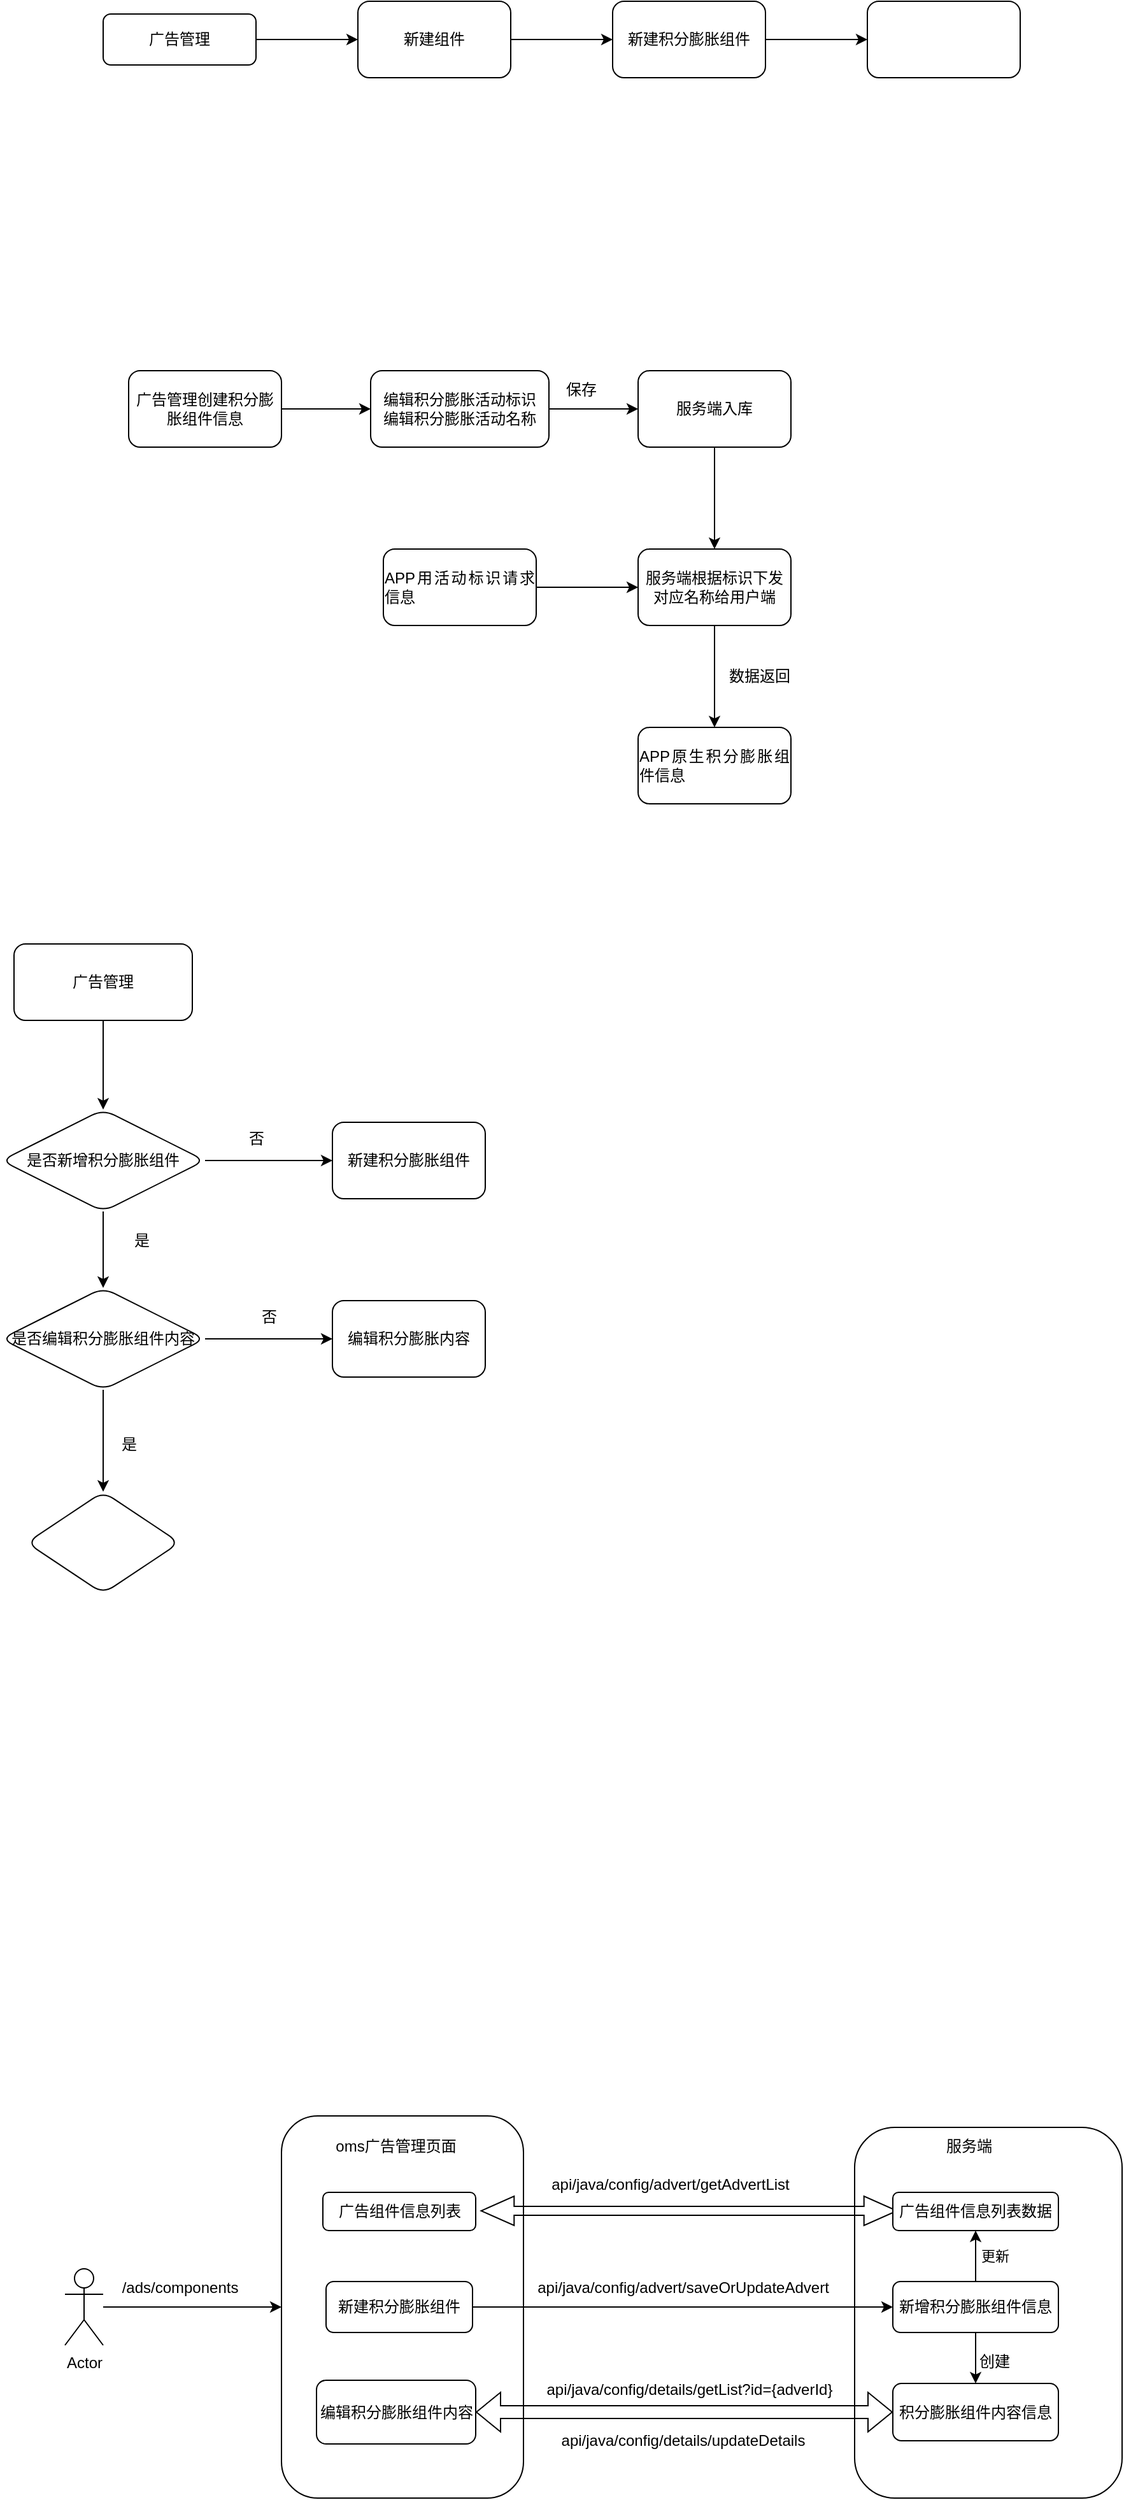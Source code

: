 <mxfile version="21.7.2" type="github">
  <diagram id="C5RBs43oDa-KdzZeNtuy" name="Page-1">
    <mxGraphModel dx="1434" dy="764" grid="1" gridSize="10" guides="1" tooltips="1" connect="1" arrows="1" fold="1" page="1" pageScale="1" pageWidth="827" pageHeight="1169" math="0" shadow="0">
      <root>
        <mxCell id="WIyWlLk6GJQsqaUBKTNV-0" />
        <mxCell id="WIyWlLk6GJQsqaUBKTNV-1" parent="WIyWlLk6GJQsqaUBKTNV-0" />
        <mxCell id="iYAkUWympESWK0J6A90y-1" value="" style="edgeStyle=orthogonalEdgeStyle;rounded=0;orthogonalLoop=1;jettySize=auto;html=1;" edge="1" parent="WIyWlLk6GJQsqaUBKTNV-1" source="WIyWlLk6GJQsqaUBKTNV-3" target="iYAkUWympESWK0J6A90y-0">
          <mxGeometry relative="1" as="geometry" />
        </mxCell>
        <mxCell id="WIyWlLk6GJQsqaUBKTNV-3" value="广告管理" style="rounded=1;whiteSpace=wrap;html=1;fontSize=12;glass=0;strokeWidth=1;shadow=0;" parent="WIyWlLk6GJQsqaUBKTNV-1" vertex="1">
          <mxGeometry x="160" y="80" width="120" height="40" as="geometry" />
        </mxCell>
        <mxCell id="iYAkUWympESWK0J6A90y-3" value="" style="edgeStyle=orthogonalEdgeStyle;rounded=0;orthogonalLoop=1;jettySize=auto;html=1;" edge="1" parent="WIyWlLk6GJQsqaUBKTNV-1" source="iYAkUWympESWK0J6A90y-0" target="iYAkUWympESWK0J6A90y-2">
          <mxGeometry relative="1" as="geometry" />
        </mxCell>
        <mxCell id="iYAkUWympESWK0J6A90y-0" value="新建组件" style="rounded=1;whiteSpace=wrap;html=1;glass=0;strokeWidth=1;shadow=0;" vertex="1" parent="WIyWlLk6GJQsqaUBKTNV-1">
          <mxGeometry x="360" y="70" width="120" height="60" as="geometry" />
        </mxCell>
        <mxCell id="iYAkUWympESWK0J6A90y-9" value="" style="edgeStyle=orthogonalEdgeStyle;rounded=0;orthogonalLoop=1;jettySize=auto;html=1;" edge="1" parent="WIyWlLk6GJQsqaUBKTNV-1" source="iYAkUWympESWK0J6A90y-2" target="iYAkUWympESWK0J6A90y-8">
          <mxGeometry relative="1" as="geometry" />
        </mxCell>
        <mxCell id="iYAkUWympESWK0J6A90y-2" value="新建积分膨胀组件" style="rounded=1;whiteSpace=wrap;html=1;glass=0;strokeWidth=1;shadow=0;" vertex="1" parent="WIyWlLk6GJQsqaUBKTNV-1">
          <mxGeometry x="560" y="70" width="120" height="60" as="geometry" />
        </mxCell>
        <mxCell id="iYAkUWympESWK0J6A90y-8" value="" style="rounded=1;whiteSpace=wrap;html=1;glass=0;strokeWidth=1;shadow=0;" vertex="1" parent="WIyWlLk6GJQsqaUBKTNV-1">
          <mxGeometry x="760" y="70" width="120" height="60" as="geometry" />
        </mxCell>
        <mxCell id="iYAkUWympESWK0J6A90y-13" value="" style="edgeStyle=orthogonalEdgeStyle;rounded=0;orthogonalLoop=1;jettySize=auto;html=1;" edge="1" parent="WIyWlLk6GJQsqaUBKTNV-1" source="iYAkUWympESWK0J6A90y-11" target="iYAkUWympESWK0J6A90y-12">
          <mxGeometry relative="1" as="geometry" />
        </mxCell>
        <mxCell id="iYAkUWympESWK0J6A90y-11" value="广告管理创建积分膨胀组件信息" style="rounded=1;whiteSpace=wrap;html=1;" vertex="1" parent="WIyWlLk6GJQsqaUBKTNV-1">
          <mxGeometry x="180" y="360" width="120" height="60" as="geometry" />
        </mxCell>
        <mxCell id="iYAkUWympESWK0J6A90y-15" value="" style="edgeStyle=orthogonalEdgeStyle;rounded=0;orthogonalLoop=1;jettySize=auto;html=1;" edge="1" parent="WIyWlLk6GJQsqaUBKTNV-1" source="iYAkUWympESWK0J6A90y-12" target="iYAkUWympESWK0J6A90y-14">
          <mxGeometry relative="1" as="geometry" />
        </mxCell>
        <mxCell id="iYAkUWympESWK0J6A90y-12" value="编辑积分膨胀活动标识&lt;br&gt;编辑积分膨胀活动名称" style="rounded=1;whiteSpace=wrap;html=1;" vertex="1" parent="WIyWlLk6GJQsqaUBKTNV-1">
          <mxGeometry x="370" y="360" width="140" height="60" as="geometry" />
        </mxCell>
        <mxCell id="iYAkUWympESWK0J6A90y-19" value="" style="edgeStyle=orthogonalEdgeStyle;rounded=0;orthogonalLoop=1;jettySize=auto;html=1;" edge="1" parent="WIyWlLk6GJQsqaUBKTNV-1" source="iYAkUWympESWK0J6A90y-14" target="iYAkUWympESWK0J6A90y-18">
          <mxGeometry relative="1" as="geometry" />
        </mxCell>
        <mxCell id="iYAkUWympESWK0J6A90y-14" value="服务端入库" style="rounded=1;whiteSpace=wrap;html=1;" vertex="1" parent="WIyWlLk6GJQsqaUBKTNV-1">
          <mxGeometry x="580" y="360" width="120" height="60" as="geometry" />
        </mxCell>
        <mxCell id="iYAkUWympESWK0J6A90y-17" value="保存" style="text;html=1;align=center;verticalAlign=middle;resizable=0;points=[];autosize=1;strokeColor=none;fillColor=none;" vertex="1" parent="WIyWlLk6GJQsqaUBKTNV-1">
          <mxGeometry x="510" y="360" width="50" height="30" as="geometry" />
        </mxCell>
        <mxCell id="iYAkUWympESWK0J6A90y-21" value="" style="edgeStyle=orthogonalEdgeStyle;rounded=0;orthogonalLoop=1;jettySize=auto;html=1;" edge="1" parent="WIyWlLk6GJQsqaUBKTNV-1" source="iYAkUWympESWK0J6A90y-18" target="iYAkUWympESWK0J6A90y-20">
          <mxGeometry relative="1" as="geometry" />
        </mxCell>
        <mxCell id="iYAkUWympESWK0J6A90y-18" value="服务端根据标识下发对应名称给用户端" style="rounded=1;whiteSpace=wrap;html=1;" vertex="1" parent="WIyWlLk6GJQsqaUBKTNV-1">
          <mxGeometry x="580" y="500" width="120" height="60" as="geometry" />
        </mxCell>
        <mxCell id="iYAkUWympESWK0J6A90y-20" value="&lt;p style=&quot;text-align:justify;mso-pagination:widow-orphan;margin-top:0pt;margin-bottom:0pt;mso-border-left-alt:none;mso-border-top-alt:none;mso-border-right-alt:none;mso-border-bottom-alt:none;mso-border-between:none;border-left:none;border-top:none;border-right:none;border-bottom:none;mso-border-between:none&quot;&gt;APP原生积分膨胀组件信息&lt;/p&gt;" style="rounded=1;whiteSpace=wrap;html=1;" vertex="1" parent="WIyWlLk6GJQsqaUBKTNV-1">
          <mxGeometry x="580" y="640" width="120" height="60" as="geometry" />
        </mxCell>
        <mxCell id="iYAkUWympESWK0J6A90y-22" value="数据返回" style="text;html=1;align=center;verticalAlign=middle;resizable=0;points=[];autosize=1;strokeColor=none;fillColor=none;" vertex="1" parent="WIyWlLk6GJQsqaUBKTNV-1">
          <mxGeometry x="640" y="584.5" width="70" height="30" as="geometry" />
        </mxCell>
        <mxCell id="iYAkUWympESWK0J6A90y-25" value="" style="edgeStyle=orthogonalEdgeStyle;rounded=0;orthogonalLoop=1;jettySize=auto;html=1;" edge="1" parent="WIyWlLk6GJQsqaUBKTNV-1" source="iYAkUWympESWK0J6A90y-23" target="iYAkUWympESWK0J6A90y-18">
          <mxGeometry relative="1" as="geometry" />
        </mxCell>
        <mxCell id="iYAkUWympESWK0J6A90y-23" value="&lt;p style=&quot;text-align:justify;mso-pagination:widow-orphan;margin-top:0pt;margin-bottom:0pt;mso-border-left-alt:none;mso-border-top-alt:none;mso-border-right-alt:none;mso-border-bottom-alt:none;mso-border-between:none;border-left:none;border-top:none;border-right:none;border-bottom:none;mso-border-between:none&quot;&gt;APP用活动标识请求信息&lt;/p&gt;" style="rounded=1;whiteSpace=wrap;html=1;" vertex="1" parent="WIyWlLk6GJQsqaUBKTNV-1">
          <mxGeometry x="380" y="500" width="120" height="60" as="geometry" />
        </mxCell>
        <mxCell id="iYAkUWympESWK0J6A90y-28" value="" style="edgeStyle=orthogonalEdgeStyle;rounded=0;orthogonalLoop=1;jettySize=auto;html=1;" edge="1" parent="WIyWlLk6GJQsqaUBKTNV-1" source="iYAkUWympESWK0J6A90y-26" target="iYAkUWympESWK0J6A90y-27">
          <mxGeometry relative="1" as="geometry" />
        </mxCell>
        <mxCell id="iYAkUWympESWK0J6A90y-26" value="广告管理" style="rounded=1;whiteSpace=wrap;html=1;" vertex="1" parent="WIyWlLk6GJQsqaUBKTNV-1">
          <mxGeometry x="90" y="810" width="140" height="60" as="geometry" />
        </mxCell>
        <mxCell id="iYAkUWympESWK0J6A90y-30" value="" style="edgeStyle=orthogonalEdgeStyle;rounded=0;orthogonalLoop=1;jettySize=auto;html=1;" edge="1" parent="WIyWlLk6GJQsqaUBKTNV-1" source="iYAkUWympESWK0J6A90y-27" target="iYAkUWympESWK0J6A90y-29">
          <mxGeometry relative="1" as="geometry" />
        </mxCell>
        <mxCell id="iYAkUWympESWK0J6A90y-35" value="" style="edgeStyle=orthogonalEdgeStyle;rounded=0;orthogonalLoop=1;jettySize=auto;html=1;" edge="1" parent="WIyWlLk6GJQsqaUBKTNV-1" source="iYAkUWympESWK0J6A90y-27" target="iYAkUWympESWK0J6A90y-34">
          <mxGeometry relative="1" as="geometry" />
        </mxCell>
        <mxCell id="iYAkUWympESWK0J6A90y-27" value="是否新增积分膨胀组件" style="rhombus;whiteSpace=wrap;html=1;rounded=1;" vertex="1" parent="WIyWlLk6GJQsqaUBKTNV-1">
          <mxGeometry x="80" y="940" width="160" height="80" as="geometry" />
        </mxCell>
        <mxCell id="iYAkUWympESWK0J6A90y-29" value="新建积分膨胀组件" style="rounded=1;whiteSpace=wrap;html=1;" vertex="1" parent="WIyWlLk6GJQsqaUBKTNV-1">
          <mxGeometry x="340" y="950" width="120" height="60" as="geometry" />
        </mxCell>
        <mxCell id="iYAkUWympESWK0J6A90y-31" value="否" style="text;html=1;align=center;verticalAlign=middle;resizable=0;points=[];autosize=1;strokeColor=none;fillColor=none;" vertex="1" parent="WIyWlLk6GJQsqaUBKTNV-1">
          <mxGeometry x="260" y="948" width="40" height="30" as="geometry" />
        </mxCell>
        <mxCell id="iYAkUWympESWK0J6A90y-37" value="" style="edgeStyle=orthogonalEdgeStyle;rounded=0;orthogonalLoop=1;jettySize=auto;html=1;" edge="1" parent="WIyWlLk6GJQsqaUBKTNV-1" source="iYAkUWympESWK0J6A90y-34" target="iYAkUWympESWK0J6A90y-36">
          <mxGeometry relative="1" as="geometry" />
        </mxCell>
        <mxCell id="iYAkUWympESWK0J6A90y-43" value="" style="edgeStyle=orthogonalEdgeStyle;rounded=0;orthogonalLoop=1;jettySize=auto;html=1;" edge="1" parent="WIyWlLk6GJQsqaUBKTNV-1" source="iYAkUWympESWK0J6A90y-34" target="iYAkUWympESWK0J6A90y-42">
          <mxGeometry relative="1" as="geometry" />
        </mxCell>
        <mxCell id="iYAkUWympESWK0J6A90y-34" value="是否编辑积分膨胀组件内容" style="rhombus;whiteSpace=wrap;html=1;rounded=1;" vertex="1" parent="WIyWlLk6GJQsqaUBKTNV-1">
          <mxGeometry x="80" y="1080" width="160" height="80" as="geometry" />
        </mxCell>
        <mxCell id="iYAkUWympESWK0J6A90y-36" value="" style="rhombus;whiteSpace=wrap;html=1;rounded=1;" vertex="1" parent="WIyWlLk6GJQsqaUBKTNV-1">
          <mxGeometry x="100" y="1240" width="120" height="80" as="geometry" />
        </mxCell>
        <mxCell id="iYAkUWympESWK0J6A90y-38" value="是" style="text;html=1;align=center;verticalAlign=middle;resizable=0;points=[];autosize=1;strokeColor=none;fillColor=none;" vertex="1" parent="WIyWlLk6GJQsqaUBKTNV-1">
          <mxGeometry x="170" y="1028" width="40" height="30" as="geometry" />
        </mxCell>
        <mxCell id="iYAkUWympESWK0J6A90y-39" value="是" style="text;html=1;align=center;verticalAlign=middle;resizable=0;points=[];autosize=1;strokeColor=none;fillColor=none;" vertex="1" parent="WIyWlLk6GJQsqaUBKTNV-1">
          <mxGeometry x="160" y="1188" width="40" height="30" as="geometry" />
        </mxCell>
        <mxCell id="iYAkUWympESWK0J6A90y-42" value="编辑积分膨胀内容" style="rounded=1;whiteSpace=wrap;html=1;" vertex="1" parent="WIyWlLk6GJQsqaUBKTNV-1">
          <mxGeometry x="340" y="1090" width="120" height="60" as="geometry" />
        </mxCell>
        <mxCell id="iYAkUWympESWK0J6A90y-44" value="否" style="text;html=1;align=center;verticalAlign=middle;resizable=0;points=[];autosize=1;strokeColor=none;fillColor=none;" vertex="1" parent="WIyWlLk6GJQsqaUBKTNV-1">
          <mxGeometry x="270" y="1088" width="40" height="30" as="geometry" />
        </mxCell>
        <mxCell id="iYAkUWympESWK0J6A90y-45" value="" style="rounded=1;whiteSpace=wrap;html=1;" vertex="1" parent="WIyWlLk6GJQsqaUBKTNV-1">
          <mxGeometry x="300" y="1730" width="190" height="300" as="geometry" />
        </mxCell>
        <mxCell id="iYAkUWympESWK0J6A90y-46" value="" style="rounded=1;whiteSpace=wrap;html=1;" vertex="1" parent="WIyWlLk6GJQsqaUBKTNV-1">
          <mxGeometry x="750" y="1739" width="210" height="291" as="geometry" />
        </mxCell>
        <mxCell id="iYAkUWympESWK0J6A90y-48" style="edgeStyle=orthogonalEdgeStyle;rounded=0;orthogonalLoop=1;jettySize=auto;html=1;entryX=0;entryY=0.5;entryDx=0;entryDy=0;" edge="1" parent="WIyWlLk6GJQsqaUBKTNV-1" source="iYAkUWympESWK0J6A90y-47" target="iYAkUWympESWK0J6A90y-45">
          <mxGeometry relative="1" as="geometry">
            <mxPoint x="250" y="1840" as="targetPoint" />
          </mxGeometry>
        </mxCell>
        <mxCell id="iYAkUWympESWK0J6A90y-47" value="Actor" style="shape=umlActor;verticalLabelPosition=bottom;verticalAlign=top;html=1;outlineConnect=0;" vertex="1" parent="WIyWlLk6GJQsqaUBKTNV-1">
          <mxGeometry x="130" y="1850" width="30" height="60" as="geometry" />
        </mxCell>
        <mxCell id="iYAkUWympESWK0J6A90y-49" value="/ads/components" style="text;html=1;align=center;verticalAlign=middle;resizable=0;points=[];autosize=1;strokeColor=none;fillColor=none;" vertex="1" parent="WIyWlLk6GJQsqaUBKTNV-1">
          <mxGeometry x="165" y="1850" width="110" height="30" as="geometry" />
        </mxCell>
        <mxCell id="iYAkUWympESWK0J6A90y-51" value="oms广告管理页面" style="text;html=1;strokeColor=none;fillColor=none;align=center;verticalAlign=middle;whiteSpace=wrap;rounded=0;" vertex="1" parent="WIyWlLk6GJQsqaUBKTNV-1">
          <mxGeometry x="335" y="1739" width="110" height="30" as="geometry" />
        </mxCell>
        <mxCell id="iYAkUWympESWK0J6A90y-57" style="edgeStyle=orthogonalEdgeStyle;rounded=0;orthogonalLoop=1;jettySize=auto;html=1;" edge="1" parent="WIyWlLk6GJQsqaUBKTNV-1" source="iYAkUWympESWK0J6A90y-52" target="iYAkUWympESWK0J6A90y-60">
          <mxGeometry relative="1" as="geometry" />
        </mxCell>
        <mxCell id="iYAkUWympESWK0J6A90y-52" value="新建积分膨胀组件" style="rounded=1;whiteSpace=wrap;html=1;" vertex="1" parent="WIyWlLk6GJQsqaUBKTNV-1">
          <mxGeometry x="335" y="1860" width="115" height="40" as="geometry" />
        </mxCell>
        <mxCell id="iYAkUWympESWK0J6A90y-53" value="编辑积分膨胀组件内容" style="rounded=1;whiteSpace=wrap;html=1;" vertex="1" parent="WIyWlLk6GJQsqaUBKTNV-1">
          <mxGeometry x="327.5" y="1937.5" width="125" height="50" as="geometry" />
        </mxCell>
        <mxCell id="iYAkUWympESWK0J6A90y-55" value="广告组件信息列表" style="rounded=1;whiteSpace=wrap;html=1;" vertex="1" parent="WIyWlLk6GJQsqaUBKTNV-1">
          <mxGeometry x="332.5" y="1790" width="120" height="30" as="geometry" />
        </mxCell>
        <mxCell id="iYAkUWympESWK0J6A90y-56" value="服务端" style="text;html=1;strokeColor=none;fillColor=none;align=center;verticalAlign=middle;whiteSpace=wrap;rounded=0;" vertex="1" parent="WIyWlLk6GJQsqaUBKTNV-1">
          <mxGeometry x="810" y="1739" width="60" height="30" as="geometry" />
        </mxCell>
        <mxCell id="iYAkUWympESWK0J6A90y-59" value="api/java/config/advert/saveOrUpdateAdvert" style="text;html=1;align=center;verticalAlign=middle;resizable=0;points=[];autosize=1;strokeColor=none;fillColor=none;" vertex="1" parent="WIyWlLk6GJQsqaUBKTNV-1">
          <mxGeometry x="490" y="1850" width="250" height="30" as="geometry" />
        </mxCell>
        <mxCell id="iYAkUWympESWK0J6A90y-67" value="" style="edgeStyle=orthogonalEdgeStyle;rounded=0;orthogonalLoop=1;jettySize=auto;html=1;" edge="1" parent="WIyWlLk6GJQsqaUBKTNV-1" source="iYAkUWympESWK0J6A90y-60" target="iYAkUWympESWK0J6A90y-66">
          <mxGeometry relative="1" as="geometry" />
        </mxCell>
        <mxCell id="iYAkUWympESWK0J6A90y-78" value="" style="edgeStyle=orthogonalEdgeStyle;rounded=0;orthogonalLoop=1;jettySize=auto;html=1;" edge="1" parent="WIyWlLk6GJQsqaUBKTNV-1" source="iYAkUWympESWK0J6A90y-60" target="iYAkUWympESWK0J6A90y-76">
          <mxGeometry relative="1" as="geometry" />
        </mxCell>
        <mxCell id="iYAkUWympESWK0J6A90y-79" value="更新" style="edgeLabel;html=1;align=center;verticalAlign=middle;resizable=0;points=[];" vertex="1" connectable="0" parent="iYAkUWympESWK0J6A90y-78">
          <mxGeometry x="0.3" y="-5" relative="1" as="geometry">
            <mxPoint x="10" y="6" as="offset" />
          </mxGeometry>
        </mxCell>
        <mxCell id="iYAkUWympESWK0J6A90y-60" value="新增积分膨胀组件信息" style="rounded=1;whiteSpace=wrap;html=1;" vertex="1" parent="WIyWlLk6GJQsqaUBKTNV-1">
          <mxGeometry x="780" y="1860" width="130" height="40" as="geometry" />
        </mxCell>
        <mxCell id="iYAkUWympESWK0J6A90y-62" value="api/java/config/details/getList?id={adverId}" style="text;html=1;align=center;verticalAlign=middle;resizable=0;points=[];autosize=1;strokeColor=none;fillColor=none;" vertex="1" parent="WIyWlLk6GJQsqaUBKTNV-1">
          <mxGeometry x="495" y="1930" width="250" height="30" as="geometry" />
        </mxCell>
        <mxCell id="iYAkUWympESWK0J6A90y-66" value="积分膨胀组件内容信息" style="whiteSpace=wrap;html=1;rounded=1;" vertex="1" parent="WIyWlLk6GJQsqaUBKTNV-1">
          <mxGeometry x="780" y="1940" width="130" height="45" as="geometry" />
        </mxCell>
        <mxCell id="iYAkUWympESWK0J6A90y-72" value="" style="shape=flexArrow;endArrow=classic;startArrow=classic;html=1;rounded=0;entryX=0;entryY=0.5;entryDx=0;entryDy=0;exitX=1;exitY=0.5;exitDx=0;exitDy=0;" edge="1" parent="WIyWlLk6GJQsqaUBKTNV-1" source="iYAkUWympESWK0J6A90y-53" target="iYAkUWympESWK0J6A90y-66">
          <mxGeometry width="100" height="100" relative="1" as="geometry">
            <mxPoint x="360" y="2050" as="sourcePoint" />
            <mxPoint x="610" y="2070" as="targetPoint" />
          </mxGeometry>
        </mxCell>
        <mxCell id="iYAkUWympESWK0J6A90y-73" value="api/java/config/details/updateDetails" style="text;html=1;align=center;verticalAlign=middle;resizable=0;points=[];autosize=1;strokeColor=none;fillColor=none;" vertex="1" parent="WIyWlLk6GJQsqaUBKTNV-1">
          <mxGeometry x="510" y="1970" width="210" height="30" as="geometry" />
        </mxCell>
        <mxCell id="iYAkUWympESWK0J6A90y-75" value="" style="shape=flexArrow;endArrow=classic;startArrow=classic;html=1;rounded=0;entryX=0;entryY=0.5;entryDx=0;entryDy=0;width=7;startSize=8.3;endSize=8.3;exitX=1;exitY=0.5;exitDx=0;exitDy=0;endWidth=15;startWidth=15;" edge="1" parent="WIyWlLk6GJQsqaUBKTNV-1">
          <mxGeometry width="100" height="100" relative="1" as="geometry">
            <mxPoint x="456.25" y="1804.5" as="sourcePoint" />
            <mxPoint x="783.75" y="1804.5" as="targetPoint" />
          </mxGeometry>
        </mxCell>
        <mxCell id="iYAkUWympESWK0J6A90y-76" value="广告组件信息列表数据" style="rounded=1;whiteSpace=wrap;html=1;" vertex="1" parent="WIyWlLk6GJQsqaUBKTNV-1">
          <mxGeometry x="780" y="1790" width="130" height="30" as="geometry" />
        </mxCell>
        <mxCell id="iYAkUWympESWK0J6A90y-77" value="api/java/config/advert/getAdvertList" style="text;html=1;align=center;verticalAlign=middle;resizable=0;points=[];autosize=1;strokeColor=none;fillColor=none;" vertex="1" parent="WIyWlLk6GJQsqaUBKTNV-1">
          <mxGeometry x="500" y="1769" width="210" height="30" as="geometry" />
        </mxCell>
        <mxCell id="iYAkUWympESWK0J6A90y-80" value="创建" style="text;html=1;strokeColor=none;fillColor=none;align=center;verticalAlign=middle;whiteSpace=wrap;rounded=0;" vertex="1" parent="WIyWlLk6GJQsqaUBKTNV-1">
          <mxGeometry x="830" y="1907.5" width="60" height="30" as="geometry" />
        </mxCell>
      </root>
    </mxGraphModel>
  </diagram>
</mxfile>
